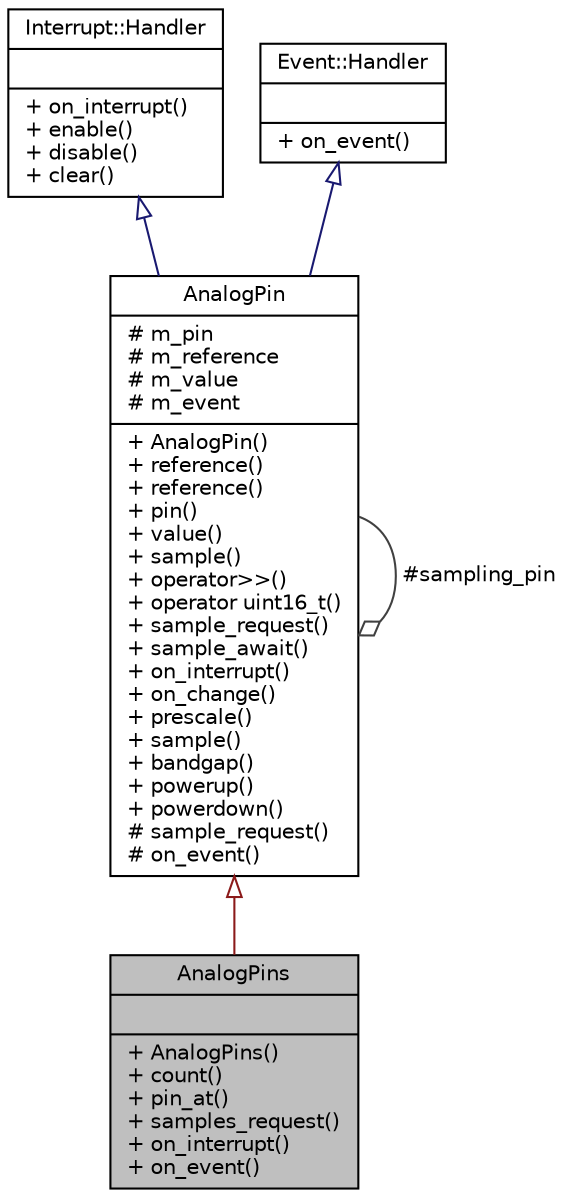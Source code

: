 digraph "AnalogPins"
{
  edge [fontname="Helvetica",fontsize="10",labelfontname="Helvetica",labelfontsize="10"];
  node [fontname="Helvetica",fontsize="10",shape=record];
  Node1 [label="{AnalogPins\n||+ AnalogPins()\l+ count()\l+ pin_at()\l+ samples_request()\l+ on_interrupt()\l+ on_event()\l}",height=0.2,width=0.4,color="black", fillcolor="grey75", style="filled", fontcolor="black"];
  Node2 -> Node1 [dir="back",color="firebrick4",fontsize="10",style="solid",arrowtail="onormal",fontname="Helvetica"];
  Node2 [label="{AnalogPin\n|# m_pin\l# m_reference\l# m_value\l# m_event\l|+ AnalogPin()\l+ reference()\l+ reference()\l+ pin()\l+ value()\l+ sample()\l+ operator\>\>()\l+ operator uint16_t()\l+ sample_request()\l+ sample_await()\l+ on_interrupt()\l+ on_change()\l+ prescale()\l+ sample()\l+ bandgap()\l+ powerup()\l+ powerdown()\l# sample_request()\l# on_event()\l}",height=0.2,width=0.4,color="black", fillcolor="white", style="filled",URL="$de/dce/classAnalogPin.html"];
  Node3 -> Node2 [dir="back",color="midnightblue",fontsize="10",style="solid",arrowtail="onormal",fontname="Helvetica"];
  Node3 [label="{Interrupt::Handler\n||+ on_interrupt()\l+ enable()\l+ disable()\l+ clear()\l}",height=0.2,width=0.4,color="black", fillcolor="white", style="filled",URL="$d9/df8/classInterrupt_1_1Handler.html"];
  Node4 -> Node2 [dir="back",color="midnightblue",fontsize="10",style="solid",arrowtail="onormal",fontname="Helvetica"];
  Node4 [label="{Event::Handler\n||+ on_event()\l}",height=0.2,width=0.4,color="black", fillcolor="white", style="filled",URL="$d3/d51/classEvent_1_1Handler.html"];
  Node2 -> Node2 [color="grey25",fontsize="10",style="solid",label=" #sampling_pin" ,arrowhead="odiamond",fontname="Helvetica"];
}
